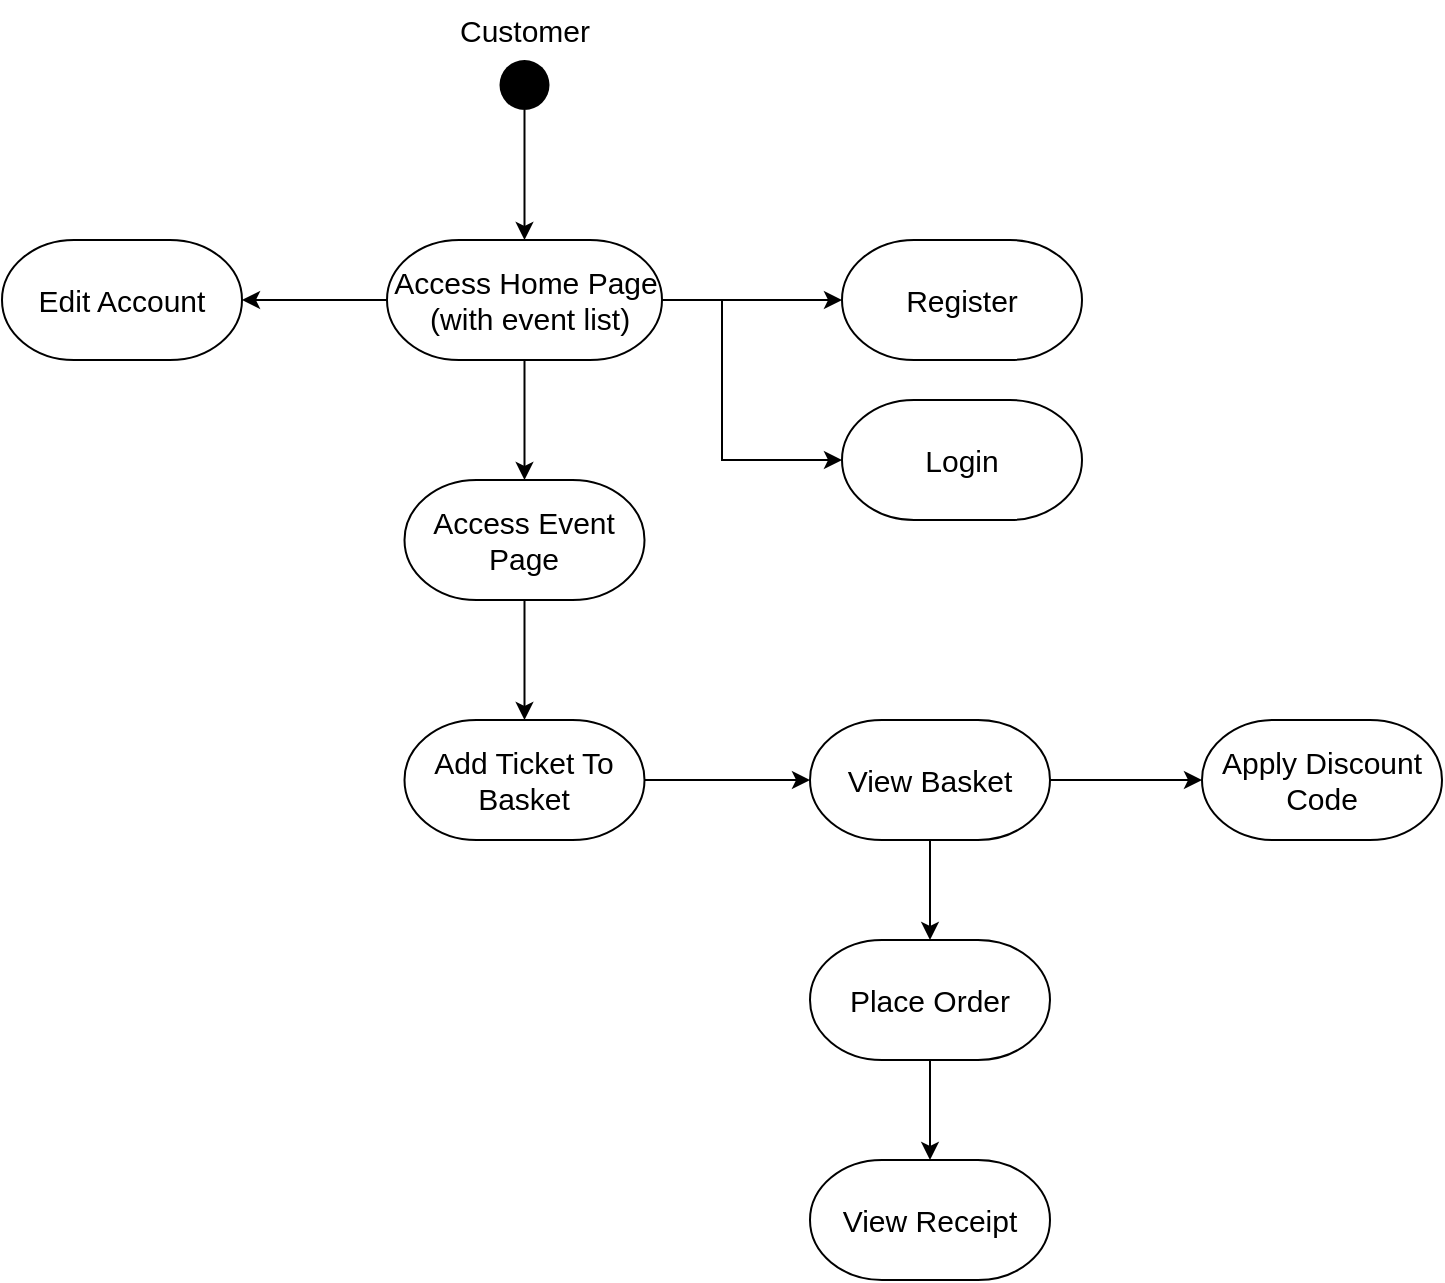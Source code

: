 <mxfile version="22.1.7" type="device">
  <diagram id="C5RBs43oDa-KdzZeNtuy" name="Page-1">
    <mxGraphModel dx="2348" dy="838" grid="1" gridSize="10" guides="1" tooltips="1" connect="1" arrows="1" fold="1" page="1" pageScale="1" pageWidth="827" pageHeight="1169" math="0" shadow="0">
      <root>
        <mxCell id="WIyWlLk6GJQsqaUBKTNV-0" />
        <mxCell id="WIyWlLk6GJQsqaUBKTNV-1" parent="WIyWlLk6GJQsqaUBKTNV-0" />
        <mxCell id="4jiMCeP8UoX9Q4YugJub-33" value="&lt;font style=&quot;font-size: 15px;&quot;&gt;Access Home Page&lt;br&gt;&amp;nbsp;(with event list)&lt;/font&gt;" style="rounded=1;whiteSpace=wrap;html=1;arcSize=60;imageHeight=24;" vertex="1" parent="WIyWlLk6GJQsqaUBKTNV-1">
          <mxGeometry x="142.5" y="140" width="137.5" height="60" as="geometry" />
        </mxCell>
        <mxCell id="4jiMCeP8UoX9Q4YugJub-37" value="" style="shape=ellipse;fillColor=#000000;strokeColor=none;html=1;sketch=0;" vertex="1" parent="WIyWlLk6GJQsqaUBKTNV-1">
          <mxGeometry x="198.75" y="50" width="25" height="25" as="geometry" />
        </mxCell>
        <mxCell id="4jiMCeP8UoX9Q4YugJub-39" value="" style="endArrow=classic;html=1;rounded=0;" edge="1" parent="WIyWlLk6GJQsqaUBKTNV-1" source="4jiMCeP8UoX9Q4YugJub-37" target="4jiMCeP8UoX9Q4YugJub-33">
          <mxGeometry width="50" height="50" relative="1" as="geometry">
            <mxPoint x="390" y="240" as="sourcePoint" />
            <mxPoint x="440" y="190" as="targetPoint" />
          </mxGeometry>
        </mxCell>
        <mxCell id="4jiMCeP8UoX9Q4YugJub-40" value="&lt;span style=&quot;font-size: 15px;&quot;&gt;Access Event Page&lt;/span&gt;" style="rounded=1;whiteSpace=wrap;html=1;arcSize=60;imageHeight=24;" vertex="1" parent="WIyWlLk6GJQsqaUBKTNV-1">
          <mxGeometry x="151.25" y="260" width="120" height="60" as="geometry" />
        </mxCell>
        <mxCell id="4jiMCeP8UoX9Q4YugJub-41" value="" style="endArrow=classic;html=1;rounded=0;" edge="1" parent="WIyWlLk6GJQsqaUBKTNV-1" source="4jiMCeP8UoX9Q4YugJub-33" target="4jiMCeP8UoX9Q4YugJub-40">
          <mxGeometry width="50" height="50" relative="1" as="geometry">
            <mxPoint x="330" y="257.5" as="sourcePoint" />
            <mxPoint x="330" y="322.5" as="targetPoint" />
          </mxGeometry>
        </mxCell>
        <mxCell id="4jiMCeP8UoX9Q4YugJub-42" value="&lt;span style=&quot;font-size: 15px;&quot;&gt;Login&lt;/span&gt;" style="rounded=1;whiteSpace=wrap;html=1;arcSize=60;imageHeight=24;" vertex="1" parent="WIyWlLk6GJQsqaUBKTNV-1">
          <mxGeometry x="370" y="220" width="120" height="60" as="geometry" />
        </mxCell>
        <mxCell id="4jiMCeP8UoX9Q4YugJub-43" value="&lt;span style=&quot;font-size: 15px;&quot;&gt;Register&lt;/span&gt;" style="rounded=1;whiteSpace=wrap;html=1;arcSize=60;imageHeight=24;" vertex="1" parent="WIyWlLk6GJQsqaUBKTNV-1">
          <mxGeometry x="370" y="140" width="120" height="60" as="geometry" />
        </mxCell>
        <mxCell id="4jiMCeP8UoX9Q4YugJub-44" value="" style="endArrow=classic;html=1;rounded=0;" edge="1" parent="WIyWlLk6GJQsqaUBKTNV-1" source="4jiMCeP8UoX9Q4YugJub-33" target="4jiMCeP8UoX9Q4YugJub-42">
          <mxGeometry width="50" height="50" relative="1" as="geometry">
            <mxPoint x="342.5" y="200" as="sourcePoint" />
            <mxPoint x="342.5" y="260" as="targetPoint" />
            <Array as="points">
              <mxPoint x="310" y="170" />
              <mxPoint x="310" y="240" />
              <mxPoint x="310" y="250" />
            </Array>
          </mxGeometry>
        </mxCell>
        <mxCell id="4jiMCeP8UoX9Q4YugJub-45" value="" style="endArrow=classic;html=1;rounded=0;" edge="1" parent="WIyWlLk6GJQsqaUBKTNV-1" source="4jiMCeP8UoX9Q4YugJub-33" target="4jiMCeP8UoX9Q4YugJub-43">
          <mxGeometry width="50" height="50" relative="1" as="geometry">
            <mxPoint x="310" y="290" as="sourcePoint" />
            <mxPoint x="390" y="301" as="targetPoint" />
          </mxGeometry>
        </mxCell>
        <mxCell id="4jiMCeP8UoX9Q4YugJub-47" value="" style="endArrow=classic;html=1;rounded=0;" edge="1" parent="WIyWlLk6GJQsqaUBKTNV-1" source="4jiMCeP8UoX9Q4YugJub-40" target="4jiMCeP8UoX9Q4YugJub-48">
          <mxGeometry width="50" height="50" relative="1" as="geometry">
            <mxPoint x="354" y="340" as="sourcePoint" />
            <mxPoint x="354" y="400" as="targetPoint" />
          </mxGeometry>
        </mxCell>
        <mxCell id="4jiMCeP8UoX9Q4YugJub-48" value="&lt;span style=&quot;font-size: 15px;&quot;&gt;Add Ticket To Basket&lt;/span&gt;" style="rounded=1;whiteSpace=wrap;html=1;arcSize=60;imageHeight=24;" vertex="1" parent="WIyWlLk6GJQsqaUBKTNV-1">
          <mxGeometry x="151.25" y="380" width="120" height="60" as="geometry" />
        </mxCell>
        <mxCell id="4jiMCeP8UoX9Q4YugJub-49" value="&lt;span style=&quot;font-size: 15px;&quot;&gt;View Basket&lt;/span&gt;" style="rounded=1;whiteSpace=wrap;html=1;arcSize=60;imageHeight=24;" vertex="1" parent="WIyWlLk6GJQsqaUBKTNV-1">
          <mxGeometry x="354" y="380" width="120" height="60" as="geometry" />
        </mxCell>
        <mxCell id="4jiMCeP8UoX9Q4YugJub-50" value="" style="endArrow=classic;html=1;rounded=0;" edge="1" parent="WIyWlLk6GJQsqaUBKTNV-1" source="4jiMCeP8UoX9Q4YugJub-48" target="4jiMCeP8UoX9Q4YugJub-49">
          <mxGeometry width="50" height="50" relative="1" as="geometry">
            <mxPoint x="350" y="350" as="sourcePoint" />
            <mxPoint x="350" y="390" as="targetPoint" />
          </mxGeometry>
        </mxCell>
        <mxCell id="4jiMCeP8UoX9Q4YugJub-51" value="" style="endArrow=classic;html=1;rounded=0;" edge="1" parent="WIyWlLk6GJQsqaUBKTNV-1" source="4jiMCeP8UoX9Q4YugJub-49" target="4jiMCeP8UoX9Q4YugJub-52">
          <mxGeometry width="50" height="50" relative="1" as="geometry">
            <mxPoint x="230" y="500" as="sourcePoint" />
            <mxPoint x="313" y="500" as="targetPoint" />
          </mxGeometry>
        </mxCell>
        <mxCell id="4jiMCeP8UoX9Q4YugJub-52" value="&lt;span style=&quot;font-size: 15px;&quot;&gt;Place Order&lt;/span&gt;" style="rounded=1;whiteSpace=wrap;html=1;arcSize=60;imageHeight=24;" vertex="1" parent="WIyWlLk6GJQsqaUBKTNV-1">
          <mxGeometry x="354" y="490" width="120" height="60" as="geometry" />
        </mxCell>
        <mxCell id="4jiMCeP8UoX9Q4YugJub-54" value="" style="endArrow=classic;html=1;rounded=0;" edge="1" parent="WIyWlLk6GJQsqaUBKTNV-1" source="4jiMCeP8UoX9Q4YugJub-52" target="4jiMCeP8UoX9Q4YugJub-55">
          <mxGeometry width="50" height="50" relative="1" as="geometry">
            <mxPoint x="400" y="570" as="sourcePoint" />
            <mxPoint x="430" y="610" as="targetPoint" />
          </mxGeometry>
        </mxCell>
        <mxCell id="4jiMCeP8UoX9Q4YugJub-55" value="&lt;span style=&quot;font-size: 15px;&quot;&gt;View Receipt&lt;/span&gt;" style="rounded=1;whiteSpace=wrap;html=1;arcSize=60;imageHeight=24;" vertex="1" parent="WIyWlLk6GJQsqaUBKTNV-1">
          <mxGeometry x="354" y="600" width="120" height="60" as="geometry" />
        </mxCell>
        <mxCell id="4jiMCeP8UoX9Q4YugJub-56" value="" style="endArrow=classic;html=1;rounded=0;" edge="1" parent="WIyWlLk6GJQsqaUBKTNV-1" source="4jiMCeP8UoX9Q4YugJub-33" target="4jiMCeP8UoX9Q4YugJub-57">
          <mxGeometry width="50" height="50" relative="1" as="geometry">
            <mxPoint x="-10" y="210" as="sourcePoint" />
            <mxPoint x="70" y="233" as="targetPoint" />
          </mxGeometry>
        </mxCell>
        <mxCell id="4jiMCeP8UoX9Q4YugJub-57" value="&lt;span style=&quot;font-size: 15px;&quot;&gt;Edit Account&lt;/span&gt;" style="rounded=1;whiteSpace=wrap;html=1;arcSize=60;imageHeight=24;" vertex="1" parent="WIyWlLk6GJQsqaUBKTNV-1">
          <mxGeometry x="-50" y="140" width="120" height="60" as="geometry" />
        </mxCell>
        <mxCell id="4jiMCeP8UoX9Q4YugJub-59" value="&lt;font style=&quot;font-size: 15px;&quot;&gt;Customer&lt;/font&gt;" style="text;html=1;align=center;verticalAlign=middle;resizable=0;points=[];autosize=1;strokeColor=none;fillColor=none;" vertex="1" parent="WIyWlLk6GJQsqaUBKTNV-1">
          <mxGeometry x="166.25" y="20" width="90" height="30" as="geometry" />
        </mxCell>
        <mxCell id="4jiMCeP8UoX9Q4YugJub-60" value="&lt;span style=&quot;font-size: 15px;&quot;&gt;Apply Discount Code&lt;/span&gt;" style="rounded=1;whiteSpace=wrap;html=1;arcSize=60;imageHeight=24;" vertex="1" parent="WIyWlLk6GJQsqaUBKTNV-1">
          <mxGeometry x="550" y="380" width="120" height="60" as="geometry" />
        </mxCell>
        <mxCell id="4jiMCeP8UoX9Q4YugJub-63" value="" style="endArrow=classic;html=1;rounded=0;" edge="1" parent="WIyWlLk6GJQsqaUBKTNV-1" source="4jiMCeP8UoX9Q4YugJub-49" target="4jiMCeP8UoX9Q4YugJub-60">
          <mxGeometry width="50" height="50" relative="1" as="geometry">
            <mxPoint x="490" y="350" as="sourcePoint" />
            <mxPoint x="573" y="350" as="targetPoint" />
          </mxGeometry>
        </mxCell>
      </root>
    </mxGraphModel>
  </diagram>
</mxfile>
